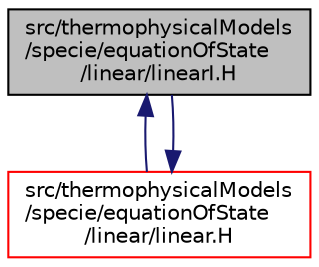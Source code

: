 digraph "src/thermophysicalModels/specie/equationOfState/linear/linearI.H"
{
  bgcolor="transparent";
  edge [fontname="Helvetica",fontsize="10",labelfontname="Helvetica",labelfontsize="10"];
  node [fontname="Helvetica",fontsize="10",shape=record];
  Node1 [label="src/thermophysicalModels\l/specie/equationOfState\l/linear/linearI.H",height=0.2,width=0.4,color="black", fillcolor="grey75", style="filled", fontcolor="black"];
  Node1 -> Node2 [dir="back",color="midnightblue",fontsize="10",style="solid",fontname="Helvetica"];
  Node2 [label="src/thermophysicalModels\l/specie/equationOfState\l/linear/linear.H",height=0.2,width=0.4,color="red",URL="$a06269.html"];
  Node2 -> Node1 [dir="back",color="midnightblue",fontsize="10",style="solid",fontname="Helvetica"];
}
